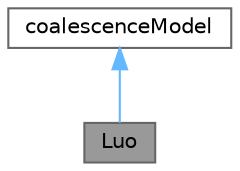 digraph "Luo"
{
 // LATEX_PDF_SIZE
  bgcolor="transparent";
  edge [fontname=Helvetica,fontsize=10,labelfontname=Helvetica,labelfontsize=10];
  node [fontname=Helvetica,fontsize=10,shape=box,height=0.2,width=0.4];
  Node1 [id="Node000001",label="Luo",height=0.2,width=0.4,color="gray40", fillcolor="grey60", style="filled", fontcolor="black",tooltip="Model of Luo (1993). The coalescence rate is calculated by."];
  Node2 -> Node1 [id="edge1_Node000001_Node000002",dir="back",color="steelblue1",style="solid",tooltip=" "];
  Node2 [id="Node000002",label="coalescenceModel",height=0.2,width=0.4,color="gray40", fillcolor="white", style="filled",URL="$classFoam_1_1diameterModels_1_1coalescenceModel.html",tooltip="Base class for coalescence models."];
}
